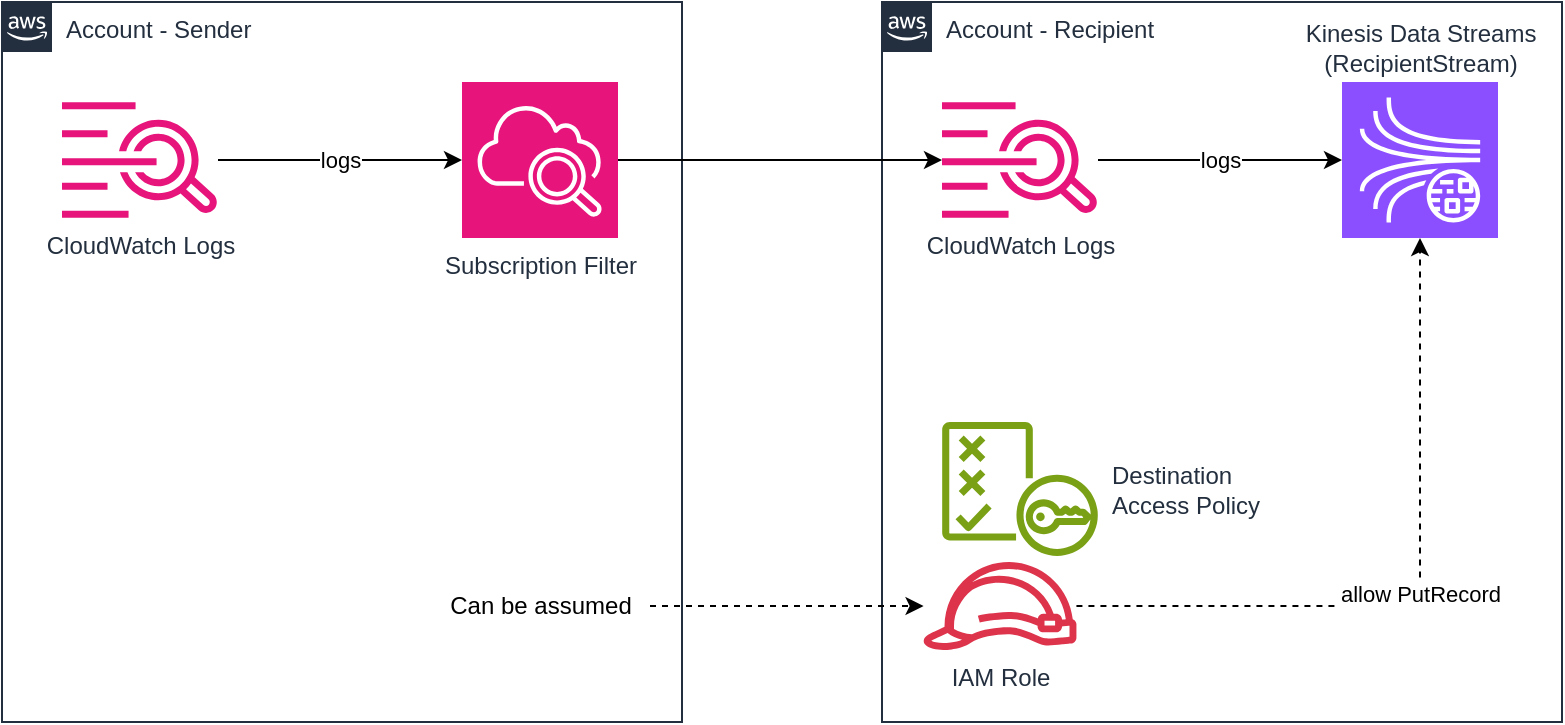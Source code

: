 <mxfile version="22.1.16" type="device">
  <diagram name="Page-1" id="vxIBfIffDY3lHyvcRWvL">
    <mxGraphModel dx="1084" dy="1184" grid="1" gridSize="10" guides="1" tooltips="1" connect="1" arrows="1" fold="1" page="1" pageScale="1" pageWidth="850" pageHeight="1100" math="0" shadow="0">
      <root>
        <mxCell id="0" />
        <mxCell id="1" parent="0" />
        <mxCell id="OgLwLqIfZ3Epy0qQ25_q-1" value="Account - Sender" style="points=[[0,0],[0.25,0],[0.5,0],[0.75,0],[1,0],[1,0.25],[1,0.5],[1,0.75],[1,1],[0.75,1],[0.5,1],[0.25,1],[0,1],[0,0.75],[0,0.5],[0,0.25]];outlineConnect=0;gradientColor=none;html=1;whiteSpace=wrap;fontSize=12;fontStyle=0;container=1;pointerEvents=0;collapsible=0;recursiveResize=0;shape=mxgraph.aws4.group;grIcon=mxgraph.aws4.group_aws_cloud_alt;strokeColor=#232F3E;fillColor=none;verticalAlign=top;align=left;spacingLeft=30;fontColor=#232F3E;dashed=0;" vertex="1" parent="1">
          <mxGeometry x="130" y="330" width="340" height="360" as="geometry" />
        </mxCell>
        <mxCell id="OgLwLqIfZ3Epy0qQ25_q-4" value="logs" style="edgeStyle=orthogonalEdgeStyle;rounded=0;orthogonalLoop=1;jettySize=auto;html=1;" edge="1" parent="OgLwLqIfZ3Epy0qQ25_q-1" source="OgLwLqIfZ3Epy0qQ25_q-2" target="OgLwLqIfZ3Epy0qQ25_q-3">
          <mxGeometry relative="1" as="geometry" />
        </mxCell>
        <mxCell id="OgLwLqIfZ3Epy0qQ25_q-2" value="CloudWatch Logs" style="sketch=0;outlineConnect=0;fontColor=#232F3E;gradientColor=none;fillColor=#E7157B;strokeColor=none;dashed=0;verticalLabelPosition=bottom;verticalAlign=top;align=center;html=1;fontSize=12;fontStyle=0;aspect=fixed;pointerEvents=1;shape=mxgraph.aws4.cloudwatch_logs;" vertex="1" parent="OgLwLqIfZ3Epy0qQ25_q-1">
          <mxGeometry x="30" y="50" width="78" height="58" as="geometry" />
        </mxCell>
        <mxCell id="OgLwLqIfZ3Epy0qQ25_q-3" value="Subscription Filter" style="sketch=0;points=[[0,0,0],[0.25,0,0],[0.5,0,0],[0.75,0,0],[1,0,0],[0,1,0],[0.25,1,0],[0.5,1,0],[0.75,1,0],[1,1,0],[0,0.25,0],[0,0.5,0],[0,0.75,0],[1,0.25,0],[1,0.5,0],[1,0.75,0]];points=[[0,0,0],[0.25,0,0],[0.5,0,0],[0.75,0,0],[1,0,0],[0,1,0],[0.25,1,0],[0.5,1,0],[0.75,1,0],[1,1,0],[0,0.25,0],[0,0.5,0],[0,0.75,0],[1,0.25,0],[1,0.5,0],[1,0.75,0]];outlineConnect=0;fontColor=#232F3E;fillColor=#E7157B;strokeColor=#ffffff;dashed=0;verticalLabelPosition=bottom;verticalAlign=top;align=center;html=1;fontSize=12;fontStyle=0;aspect=fixed;shape=mxgraph.aws4.resourceIcon;resIcon=mxgraph.aws4.cloudwatch_2;" vertex="1" parent="OgLwLqIfZ3Epy0qQ25_q-1">
          <mxGeometry x="230" y="40" width="78" height="78" as="geometry" />
        </mxCell>
        <mxCell id="OgLwLqIfZ3Epy0qQ25_q-12" value="Can be assumed" style="text;html=1;align=center;verticalAlign=middle;resizable=0;points=[];autosize=1;strokeColor=none;fillColor=none;" vertex="1" parent="OgLwLqIfZ3Epy0qQ25_q-1">
          <mxGeometry x="214" y="287" width="110" height="30" as="geometry" />
        </mxCell>
        <mxCell id="OgLwLqIfZ3Epy0qQ25_q-5" value="Account - Recipient" style="points=[[0,0],[0.25,0],[0.5,0],[0.75,0],[1,0],[1,0.25],[1,0.5],[1,0.75],[1,1],[0.75,1],[0.5,1],[0.25,1],[0,1],[0,0.75],[0,0.5],[0,0.25]];outlineConnect=0;gradientColor=none;html=1;whiteSpace=wrap;fontSize=12;fontStyle=0;container=1;pointerEvents=0;collapsible=0;recursiveResize=0;shape=mxgraph.aws4.group;grIcon=mxgraph.aws4.group_aws_cloud_alt;strokeColor=#232F3E;fillColor=none;verticalAlign=top;align=left;spacingLeft=30;fontColor=#232F3E;dashed=0;" vertex="1" parent="1">
          <mxGeometry x="570" y="330" width="340" height="360" as="geometry" />
        </mxCell>
        <mxCell id="OgLwLqIfZ3Epy0qQ25_q-6" value="logs" style="edgeStyle=orthogonalEdgeStyle;rounded=0;orthogonalLoop=1;jettySize=auto;html=1;entryX=0;entryY=0.5;entryDx=0;entryDy=0;entryPerimeter=0;" edge="1" parent="OgLwLqIfZ3Epy0qQ25_q-5" source="OgLwLqIfZ3Epy0qQ25_q-7" target="OgLwLqIfZ3Epy0qQ25_q-15">
          <mxGeometry relative="1" as="geometry">
            <mxPoint x="230" y="79" as="targetPoint" />
          </mxGeometry>
        </mxCell>
        <mxCell id="OgLwLqIfZ3Epy0qQ25_q-7" value="CloudWatch Logs" style="sketch=0;outlineConnect=0;fontColor=#232F3E;gradientColor=none;fillColor=#E7157B;strokeColor=none;dashed=0;verticalLabelPosition=bottom;verticalAlign=top;align=center;html=1;fontSize=12;fontStyle=0;aspect=fixed;pointerEvents=1;shape=mxgraph.aws4.cloudwatch_logs;" vertex="1" parent="OgLwLqIfZ3Epy0qQ25_q-5">
          <mxGeometry x="30" y="50" width="78" height="58" as="geometry" />
        </mxCell>
        <mxCell id="OgLwLqIfZ3Epy0qQ25_q-16" value="allow PutRecord" style="edgeStyle=orthogonalEdgeStyle;rounded=0;orthogonalLoop=1;jettySize=auto;html=1;dashed=1;" edge="1" parent="OgLwLqIfZ3Epy0qQ25_q-5" source="OgLwLqIfZ3Epy0qQ25_q-10" target="OgLwLqIfZ3Epy0qQ25_q-15">
          <mxGeometry relative="1" as="geometry" />
        </mxCell>
        <mxCell id="OgLwLqIfZ3Epy0qQ25_q-10" value="IAM Role" style="sketch=0;outlineConnect=0;fontColor=#232F3E;gradientColor=none;fillColor=#DD344C;strokeColor=none;dashed=0;verticalLabelPosition=bottom;verticalAlign=top;align=center;html=1;fontSize=12;fontStyle=0;aspect=fixed;pointerEvents=1;shape=mxgraph.aws4.role;" vertex="1" parent="OgLwLqIfZ3Epy0qQ25_q-5">
          <mxGeometry x="20" y="280" width="78" height="44" as="geometry" />
        </mxCell>
        <mxCell id="OgLwLqIfZ3Epy0qQ25_q-11" value="Destination&lt;br&gt;Access Policy" style="sketch=0;outlineConnect=0;fontColor=#232F3E;gradientColor=none;fillColor=#7AA116;strokeColor=none;dashed=0;verticalLabelPosition=middle;verticalAlign=middle;align=left;html=1;fontSize=12;fontStyle=0;aspect=fixed;pointerEvents=1;shape=mxgraph.aws4.policy;labelPosition=right;spacingLeft=5;" vertex="1" parent="OgLwLqIfZ3Epy0qQ25_q-5">
          <mxGeometry x="30" y="210" width="78" height="67" as="geometry" />
        </mxCell>
        <mxCell id="OgLwLqIfZ3Epy0qQ25_q-15" value="Kinesis Data Streams&lt;br&gt;(RecipientStream)" style="sketch=0;points=[[0,0,0],[0.25,0,0],[0.5,0,0],[0.75,0,0],[1,0,0],[0,1,0],[0.25,1,0],[0.5,1,0],[0.75,1,0],[1,1,0],[0,0.25,0],[0,0.5,0],[0,0.75,0],[1,0.25,0],[1,0.5,0],[1,0.75,0]];outlineConnect=0;fontColor=#232F3E;fillColor=#8C4FFF;strokeColor=#ffffff;dashed=0;verticalLabelPosition=top;verticalAlign=bottom;align=center;html=1;fontSize=12;fontStyle=0;aspect=fixed;shape=mxgraph.aws4.resourceIcon;resIcon=mxgraph.aws4.kinesis_data_streams;labelPosition=center;" vertex="1" parent="OgLwLqIfZ3Epy0qQ25_q-5">
          <mxGeometry x="230" y="40" width="78" height="78" as="geometry" />
        </mxCell>
        <mxCell id="OgLwLqIfZ3Epy0qQ25_q-9" style="edgeStyle=orthogonalEdgeStyle;rounded=0;orthogonalLoop=1;jettySize=auto;html=1;" edge="1" parent="1" source="OgLwLqIfZ3Epy0qQ25_q-3" target="OgLwLqIfZ3Epy0qQ25_q-7">
          <mxGeometry relative="1" as="geometry" />
        </mxCell>
        <mxCell id="OgLwLqIfZ3Epy0qQ25_q-13" style="edgeStyle=orthogonalEdgeStyle;rounded=0;orthogonalLoop=1;jettySize=auto;html=1;dashed=1;" edge="1" parent="1" source="OgLwLqIfZ3Epy0qQ25_q-12" target="OgLwLqIfZ3Epy0qQ25_q-10">
          <mxGeometry relative="1" as="geometry" />
        </mxCell>
      </root>
    </mxGraphModel>
  </diagram>
</mxfile>
